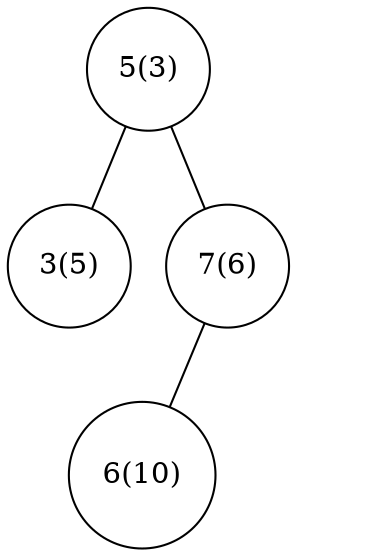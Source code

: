 graph 0 {
    5 -- 3
    5 -- 7
        7 -- 6
        7 -- NIL[style="invis"]
    
    5[shape=circle, label="5(3)"]
    3[shape=circle, label="3(5)"]
    7[shape=circle, label="7(6)"]
    6[shape=circle, label="6(10)"]
    NIL[style="invis"]
}